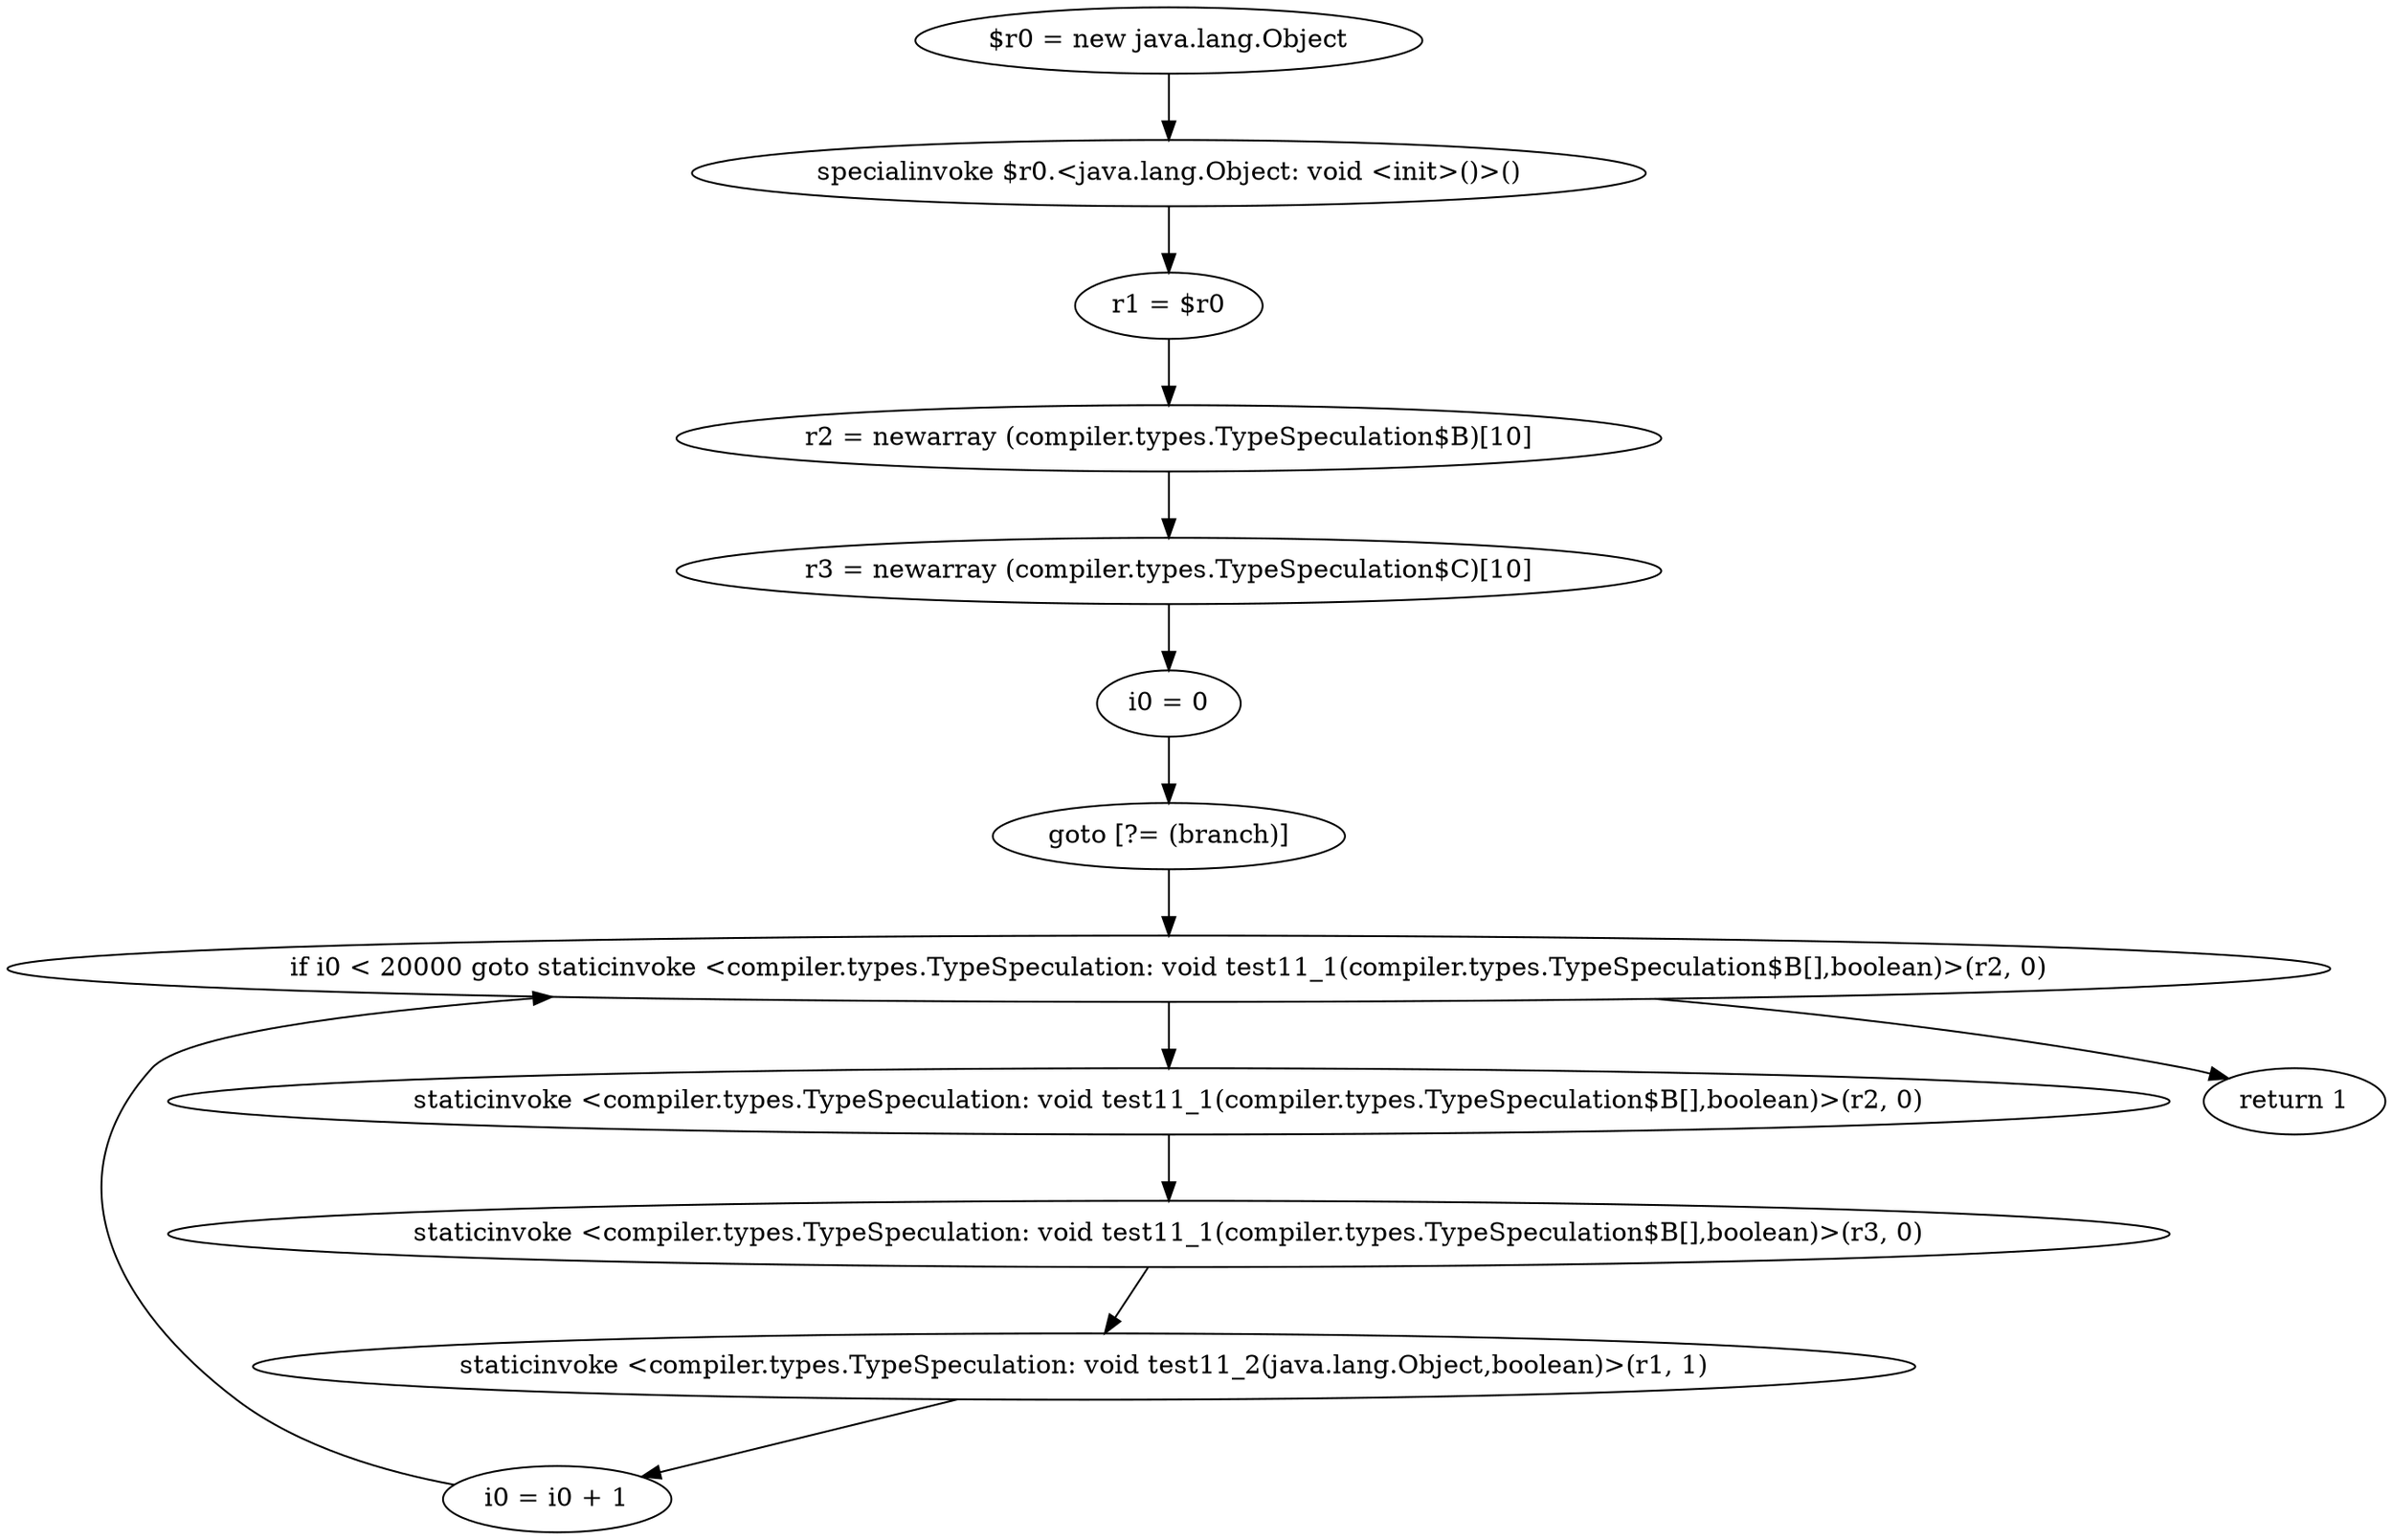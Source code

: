 digraph "unitGraph" {
    "$r0 = new java.lang.Object"
    "specialinvoke $r0.<java.lang.Object: void <init>()>()"
    "r1 = $r0"
    "r2 = newarray (compiler.types.TypeSpeculation$B)[10]"
    "r3 = newarray (compiler.types.TypeSpeculation$C)[10]"
    "i0 = 0"
    "goto [?= (branch)]"
    "staticinvoke <compiler.types.TypeSpeculation: void test11_1(compiler.types.TypeSpeculation$B[],boolean)>(r2, 0)"
    "staticinvoke <compiler.types.TypeSpeculation: void test11_1(compiler.types.TypeSpeculation$B[],boolean)>(r3, 0)"
    "staticinvoke <compiler.types.TypeSpeculation: void test11_2(java.lang.Object,boolean)>(r1, 1)"
    "i0 = i0 + 1"
    "if i0 < 20000 goto staticinvoke <compiler.types.TypeSpeculation: void test11_1(compiler.types.TypeSpeculation$B[],boolean)>(r2, 0)"
    "return 1"
    "$r0 = new java.lang.Object"->"specialinvoke $r0.<java.lang.Object: void <init>()>()";
    "specialinvoke $r0.<java.lang.Object: void <init>()>()"->"r1 = $r0";
    "r1 = $r0"->"r2 = newarray (compiler.types.TypeSpeculation$B)[10]";
    "r2 = newarray (compiler.types.TypeSpeculation$B)[10]"->"r3 = newarray (compiler.types.TypeSpeculation$C)[10]";
    "r3 = newarray (compiler.types.TypeSpeculation$C)[10]"->"i0 = 0";
    "i0 = 0"->"goto [?= (branch)]";
    "goto [?= (branch)]"->"if i0 < 20000 goto staticinvoke <compiler.types.TypeSpeculation: void test11_1(compiler.types.TypeSpeculation$B[],boolean)>(r2, 0)";
    "staticinvoke <compiler.types.TypeSpeculation: void test11_1(compiler.types.TypeSpeculation$B[],boolean)>(r2, 0)"->"staticinvoke <compiler.types.TypeSpeculation: void test11_1(compiler.types.TypeSpeculation$B[],boolean)>(r3, 0)";
    "staticinvoke <compiler.types.TypeSpeculation: void test11_1(compiler.types.TypeSpeculation$B[],boolean)>(r3, 0)"->"staticinvoke <compiler.types.TypeSpeculation: void test11_2(java.lang.Object,boolean)>(r1, 1)";
    "staticinvoke <compiler.types.TypeSpeculation: void test11_2(java.lang.Object,boolean)>(r1, 1)"->"i0 = i0 + 1";
    "i0 = i0 + 1"->"if i0 < 20000 goto staticinvoke <compiler.types.TypeSpeculation: void test11_1(compiler.types.TypeSpeculation$B[],boolean)>(r2, 0)";
    "if i0 < 20000 goto staticinvoke <compiler.types.TypeSpeculation: void test11_1(compiler.types.TypeSpeculation$B[],boolean)>(r2, 0)"->"return 1";
    "if i0 < 20000 goto staticinvoke <compiler.types.TypeSpeculation: void test11_1(compiler.types.TypeSpeculation$B[],boolean)>(r2, 0)"->"staticinvoke <compiler.types.TypeSpeculation: void test11_1(compiler.types.TypeSpeculation$B[],boolean)>(r2, 0)";
}
